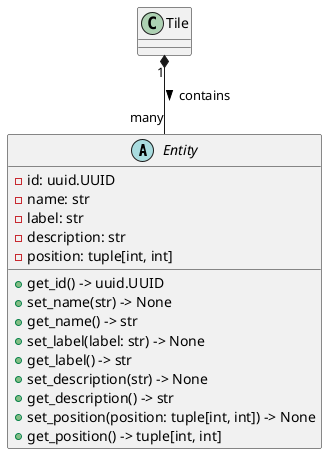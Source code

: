 @startuml

abstract class Entity {
  - id: uuid.UUID
  - name: str
  - label: str
  - description: str
  - position: tuple[int, int]
  + get_id() -> uuid.UUID
  + set_name(str) -> None
  + get_name() -> str
  + set_label(label: str) -> None
  + get_label() -> str
  + set_description(str) -> None
  + get_description() -> str
  + set_position(position: tuple[int, int]) -> None
  + get_position() -> tuple[int, int]
}

Tile "1" *-- "many" Entity : contains >

@enduml